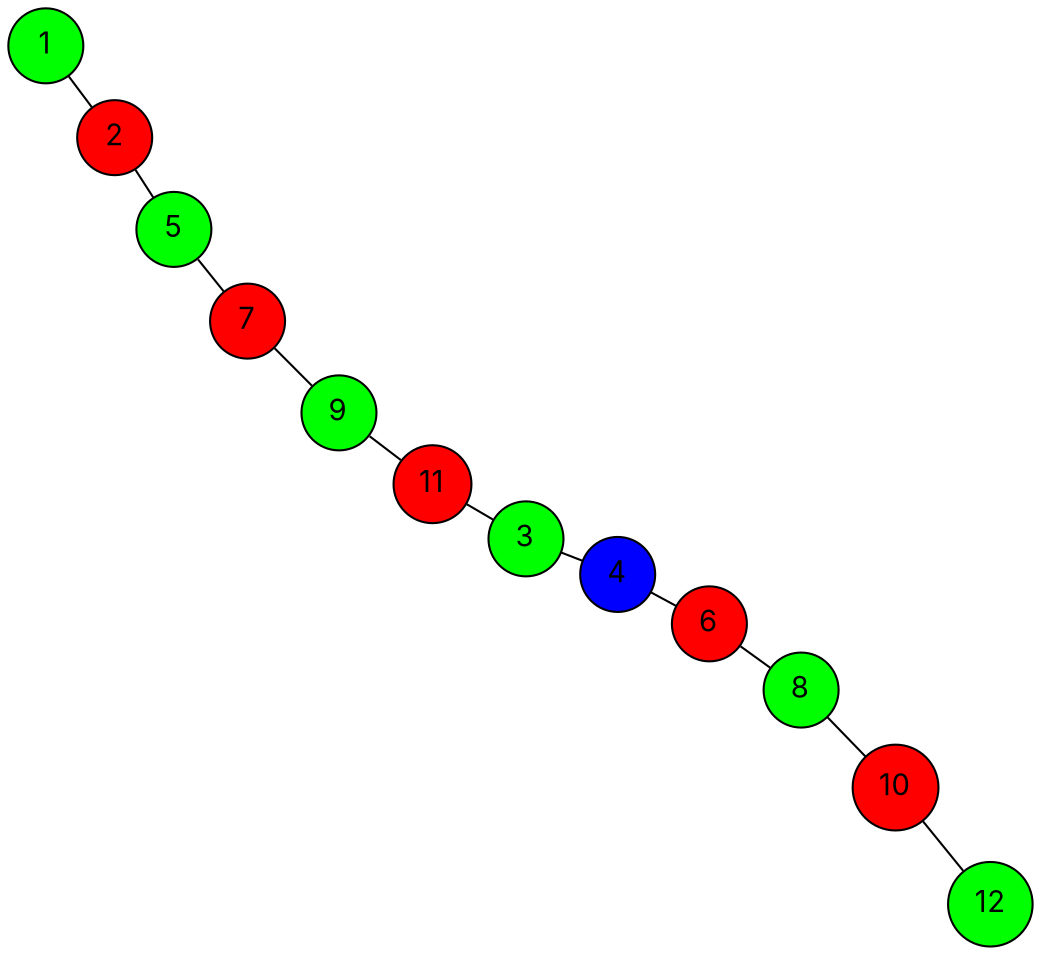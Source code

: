 graph G {
  layout=neato;
  overlap=false;
  splines=true;
  node [shape=circle, style=filled, fontname=Inter];
  1 [label="1", fillcolor="green", tooltip="v1 color 1"];
  2 [label="2", fillcolor="red", tooltip="v2 color 0"];
  3 [label="3", fillcolor="green", tooltip="v3 color 1"];
  4 [label="4", fillcolor="blue", tooltip="v4 color 2"];
  5 [label="5", fillcolor="green", tooltip="v5 color 1"];
  6 [label="6", fillcolor="red", tooltip="v6 color 0"];
  7 [label="7", fillcolor="red", tooltip="v7 color 0"];
  8 [label="8", fillcolor="green", tooltip="v8 color 1"];
  9 [label="9", fillcolor="green", tooltip="v9 color 1"];
  10 [label="10", fillcolor="red", tooltip="v10 color 0"];
  11 [label="11", fillcolor="red", tooltip="v11 color 0"];
  12 [label="12", fillcolor="green", tooltip="v12 color 1"];
  1 -- 2;
  2 -- 5;
  3 -- 4;
  3 -- 11;
  4 -- 6;
  5 -- 7;
  6 -- 8;
  7 -- 9;
  8 -- 10;
  9 -- 11;
  10 -- 12;
}
